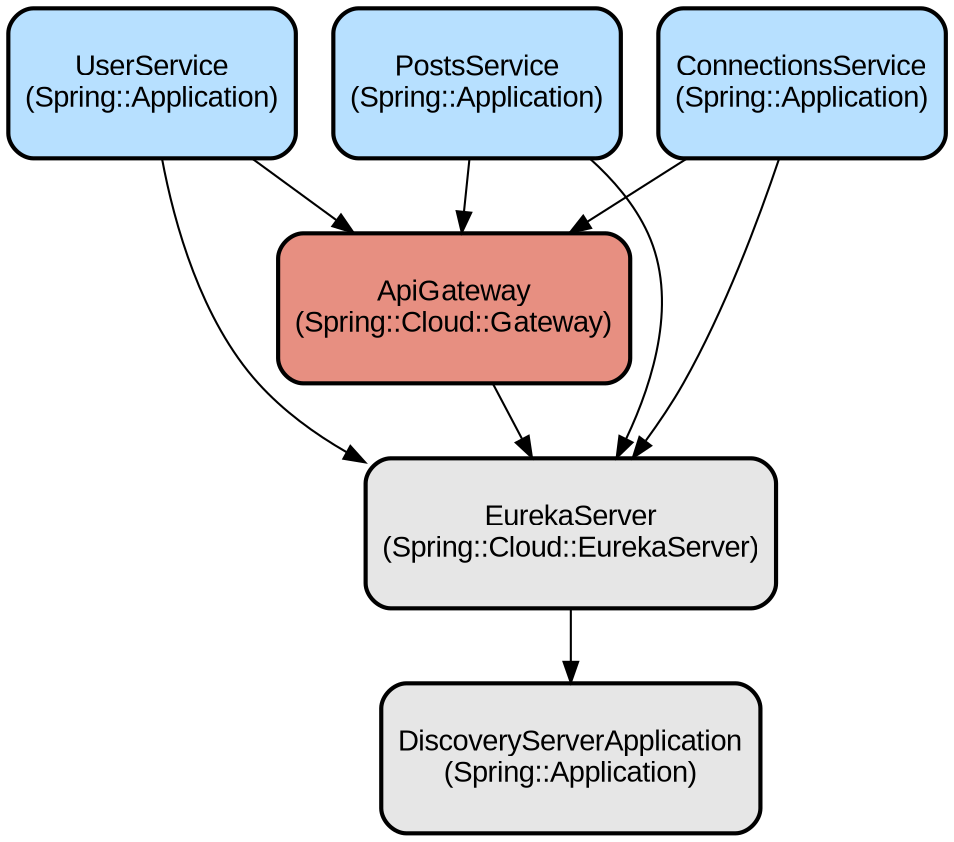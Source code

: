 digraph INFRA {
  node [ color = "black", fillcolor = "#E6E6E6", height =1, style = "filled,bold,rounded", fontname = "Arial" ];
  "DiscoveryServerApplication" [ label = "DiscoveryServerApplication
(Spring::Application)", shape =rectangle ];
  "EurekaServer" [ label = "EurekaServer
(Spring::Cloud::EurekaServer)", shape =rectangle ];
  "ApiGateway" [ label = "ApiGateway
(Spring::Cloud::Gateway)", shape =rectangle, fillcolor = "#E78F81" ];
  "UserService" [ label = "UserService
(Spring::Application)", shape =rectangle, fillcolor = "#B7E0FF" ];
  "PostsService" [ label = "PostsService
(Spring::Application)", shape =rectangle, fillcolor = "#B7E0FF" ];
  "ConnectionsService" [ label = "ConnectionsService
(Spring::Application)", shape =rectangle, fillcolor = "#B7E0FF" ];
  "EurekaServer" -> "DiscoveryServerApplication";
  "ApiGateway" -> "EurekaServer";
  "UserService" -> "ApiGateway";
  "UserService" -> "EurekaServer";
  "PostsService" -> "ApiGateway";
  "PostsService" -> "EurekaServer";
  "ConnectionsService" -> "ApiGateway";
  "ConnectionsService" -> "EurekaServer";
}
